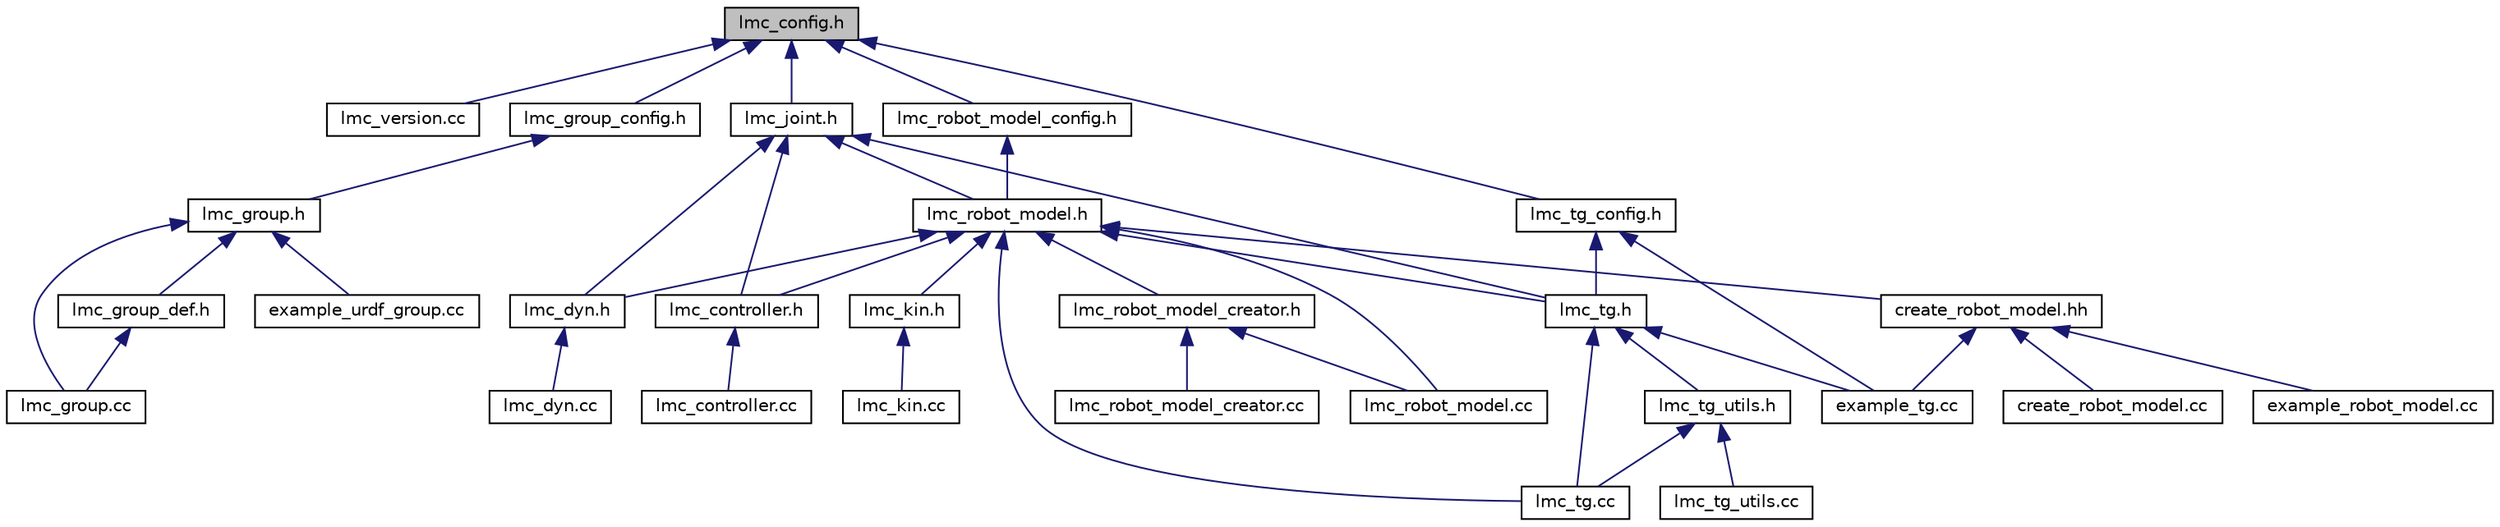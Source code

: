 digraph "lmc_config.h"
{
 // LATEX_PDF_SIZE
  edge [fontname="Helvetica",fontsize="10",labelfontname="Helvetica",labelfontsize="10"];
  node [fontname="Helvetica",fontsize="10",shape=record];
  Node1 [label="lmc_config.h",height=0.2,width=0.4,color="black", fillcolor="grey75", style="filled", fontcolor="black",tooltip="Global configuration macro."];
  Node1 -> Node2 [dir="back",color="midnightblue",fontsize="10",style="solid",fontname="Helvetica"];
  Node2 [label="lmc_version.cc",height=0.2,width=0.4,color="black", fillcolor="white", style="filled",URL="$lmc__version_8cc_source.html",tooltip=" "];
  Node1 -> Node3 [dir="back",color="midnightblue",fontsize="10",style="solid",fontname="Helvetica"];
  Node3 [label="lmc_group_config.h",height=0.2,width=0.4,color="black", fillcolor="white", style="filled",URL="$lmc__group__config_8h.html",tooltip="Group(basic unit for coliision detect and motion planner) config data structures."];
  Node3 -> Node4 [dir="back",color="midnightblue",fontsize="10",style="solid",fontname="Helvetica"];
  Node4 [label="lmc_group.h",height=0.2,width=0.4,color="black", fillcolor="white", style="filled",URL="$lmc__group_8h.html",tooltip="Group(basic unit for coliision detect and motion planner) related data structures and functions."];
  Node4 -> Node5 [dir="back",color="midnightblue",fontsize="10",style="solid",fontname="Helvetica"];
  Node5 [label="lmc_group.cc",height=0.2,width=0.4,color="black", fillcolor="white", style="filled",URL="$lmc__group_8cc_source.html",tooltip=" "];
  Node4 -> Node6 [dir="back",color="midnightblue",fontsize="10",style="solid",fontname="Helvetica"];
  Node6 [label="lmc_group_def.h",height=0.2,width=0.4,color="black", fillcolor="white", style="filled",URL="$lmc__group__def_8h_source.html",tooltip=" "];
  Node6 -> Node5 [dir="back",color="midnightblue",fontsize="10",style="solid",fontname="Helvetica"];
  Node4 -> Node7 [dir="back",color="midnightblue",fontsize="10",style="solid",fontname="Helvetica"];
  Node7 [label="example_urdf_group.cc",height=0.2,width=0.4,color="black", fillcolor="white", style="filled",URL="$example__urdf__group_8cc.html",tooltip=" "];
  Node1 -> Node8 [dir="back",color="midnightblue",fontsize="10",style="solid",fontname="Helvetica"];
  Node8 [label="lmc_joint.h",height=0.2,width=0.4,color="black", fillcolor="white", style="filled",URL="$lmc__joint_8h.html",tooltip="Joint related data structure."];
  Node8 -> Node9 [dir="back",color="midnightblue",fontsize="10",style="solid",fontname="Helvetica"];
  Node9 [label="lmc_controller.h",height=0.2,width=0.4,color="black", fillcolor="white", style="filled",URL="$lmc__controller_8h.html",tooltip="Controller related functions."];
  Node9 -> Node10 [dir="back",color="midnightblue",fontsize="10",style="solid",fontname="Helvetica"];
  Node10 [label="lmc_controller.cc",height=0.2,width=0.4,color="black", fillcolor="white", style="filled",URL="$lmc__controller_8cc_source.html",tooltip=" "];
  Node8 -> Node11 [dir="back",color="midnightblue",fontsize="10",style="solid",fontname="Helvetica"];
  Node11 [label="lmc_dyn.h",height=0.2,width=0.4,color="black", fillcolor="white", style="filled",URL="$lmc__dyn_8h.html",tooltip="Dynamic related functions."];
  Node11 -> Node12 [dir="back",color="midnightblue",fontsize="10",style="solid",fontname="Helvetica"];
  Node12 [label="lmc_dyn.cc",height=0.2,width=0.4,color="black", fillcolor="white", style="filled",URL="$lmc__dyn_8cc_source.html",tooltip=" "];
  Node8 -> Node13 [dir="back",color="midnightblue",fontsize="10",style="solid",fontname="Helvetica"];
  Node13 [label="lmc_robot_model.h",height=0.2,width=0.4,color="black", fillcolor="white", style="filled",URL="$lmc__robot__model_8h.html",tooltip="Robot model related data structures and functions."];
  Node13 -> Node14 [dir="back",color="midnightblue",fontsize="10",style="solid",fontname="Helvetica"];
  Node14 [label="lmc_robot_model.cc",height=0.2,width=0.4,color="black", fillcolor="white", style="filled",URL="$lmc__robot__model_8cc_source.html",tooltip=" "];
  Node13 -> Node15 [dir="back",color="midnightblue",fontsize="10",style="solid",fontname="Helvetica"];
  Node15 [label="lmc_robot_model_creator.h",height=0.2,width=0.4,color="black", fillcolor="white", style="filled",URL="$lmc__robot__model__creator_8h_source.html",tooltip=" "];
  Node15 -> Node14 [dir="back",color="midnightblue",fontsize="10",style="solid",fontname="Helvetica"];
  Node15 -> Node16 [dir="back",color="midnightblue",fontsize="10",style="solid",fontname="Helvetica"];
  Node16 [label="lmc_robot_model_creator.cc",height=0.2,width=0.4,color="black", fillcolor="white", style="filled",URL="$lmc__robot__model__creator_8cc_source.html",tooltip=" "];
  Node13 -> Node17 [dir="back",color="midnightblue",fontsize="10",style="solid",fontname="Helvetica"];
  Node17 [label="lmc_tg.cc",height=0.2,width=0.4,color="black", fillcolor="white", style="filled",URL="$lmc__tg_8cc_source.html",tooltip=" "];
  Node13 -> Node9 [dir="back",color="midnightblue",fontsize="10",style="solid",fontname="Helvetica"];
  Node13 -> Node11 [dir="back",color="midnightblue",fontsize="10",style="solid",fontname="Helvetica"];
  Node13 -> Node18 [dir="back",color="midnightblue",fontsize="10",style="solid",fontname="Helvetica"];
  Node18 [label="lmc_kin.h",height=0.2,width=0.4,color="black", fillcolor="white", style="filled",URL="$lmc__kin_8h.html",tooltip="Kinematic related functions."];
  Node18 -> Node19 [dir="back",color="midnightblue",fontsize="10",style="solid",fontname="Helvetica"];
  Node19 [label="lmc_kin.cc",height=0.2,width=0.4,color="black", fillcolor="white", style="filled",URL="$lmc__kin_8cc_source.html",tooltip=" "];
  Node13 -> Node20 [dir="back",color="midnightblue",fontsize="10",style="solid",fontname="Helvetica"];
  Node20 [label="lmc_tg.h",height=0.2,width=0.4,color="black", fillcolor="white", style="filled",URL="$lmc__tg_8h.html",tooltip="Trajectory generator related data structures and functions."];
  Node20 -> Node17 [dir="back",color="midnightblue",fontsize="10",style="solid",fontname="Helvetica"];
  Node20 -> Node21 [dir="back",color="midnightblue",fontsize="10",style="solid",fontname="Helvetica"];
  Node21 [label="lmc_tg_utils.h",height=0.2,width=0.4,color="black", fillcolor="white", style="filled",URL="$lmc__tg__utils_8h_source.html",tooltip=" "];
  Node21 -> Node17 [dir="back",color="midnightblue",fontsize="10",style="solid",fontname="Helvetica"];
  Node21 -> Node22 [dir="back",color="midnightblue",fontsize="10",style="solid",fontname="Helvetica"];
  Node22 [label="lmc_tg_utils.cc",height=0.2,width=0.4,color="black", fillcolor="white", style="filled",URL="$lmc__tg__utils_8cc_source.html",tooltip=" "];
  Node20 -> Node23 [dir="back",color="midnightblue",fontsize="10",style="solid",fontname="Helvetica"];
  Node23 [label="example_tg.cc",height=0.2,width=0.4,color="black", fillcolor="white", style="filled",URL="$example__tg_8cc.html",tooltip=" "];
  Node13 -> Node24 [dir="back",color="midnightblue",fontsize="10",style="solid",fontname="Helvetica"];
  Node24 [label="create_robot_model.hh",height=0.2,width=0.4,color="black", fillcolor="white", style="filled",URL="$create__robot__model_8hh.html",tooltip="create robot model function."];
  Node24 -> Node25 [dir="back",color="midnightblue",fontsize="10",style="solid",fontname="Helvetica"];
  Node25 [label="create_robot_model.cc",height=0.2,width=0.4,color="black", fillcolor="white", style="filled",URL="$create__robot__model_8cc.html",tooltip=" "];
  Node24 -> Node26 [dir="back",color="midnightblue",fontsize="10",style="solid",fontname="Helvetica"];
  Node26 [label="example_robot_model.cc",height=0.2,width=0.4,color="black", fillcolor="white", style="filled",URL="$example__robot__model_8cc.html",tooltip=" "];
  Node24 -> Node23 [dir="back",color="midnightblue",fontsize="10",style="solid",fontname="Helvetica"];
  Node8 -> Node20 [dir="back",color="midnightblue",fontsize="10",style="solid",fontname="Helvetica"];
  Node1 -> Node27 [dir="back",color="midnightblue",fontsize="10",style="solid",fontname="Helvetica"];
  Node27 [label="lmc_robot_model_config.h",height=0.2,width=0.4,color="black", fillcolor="white", style="filled",URL="$lmc__robot__model__config_8h.html",tooltip="Robot model config related data structures."];
  Node27 -> Node13 [dir="back",color="midnightblue",fontsize="10",style="solid",fontname="Helvetica"];
  Node1 -> Node28 [dir="back",color="midnightblue",fontsize="10",style="solid",fontname="Helvetica"];
  Node28 [label="lmc_tg_config.h",height=0.2,width=0.4,color="black", fillcolor="white", style="filled",URL="$lmc__tg__config_8h.html",tooltip="Trajectory generator configuration data structure."];
  Node28 -> Node20 [dir="back",color="midnightblue",fontsize="10",style="solid",fontname="Helvetica"];
  Node28 -> Node23 [dir="back",color="midnightblue",fontsize="10",style="solid",fontname="Helvetica"];
}
